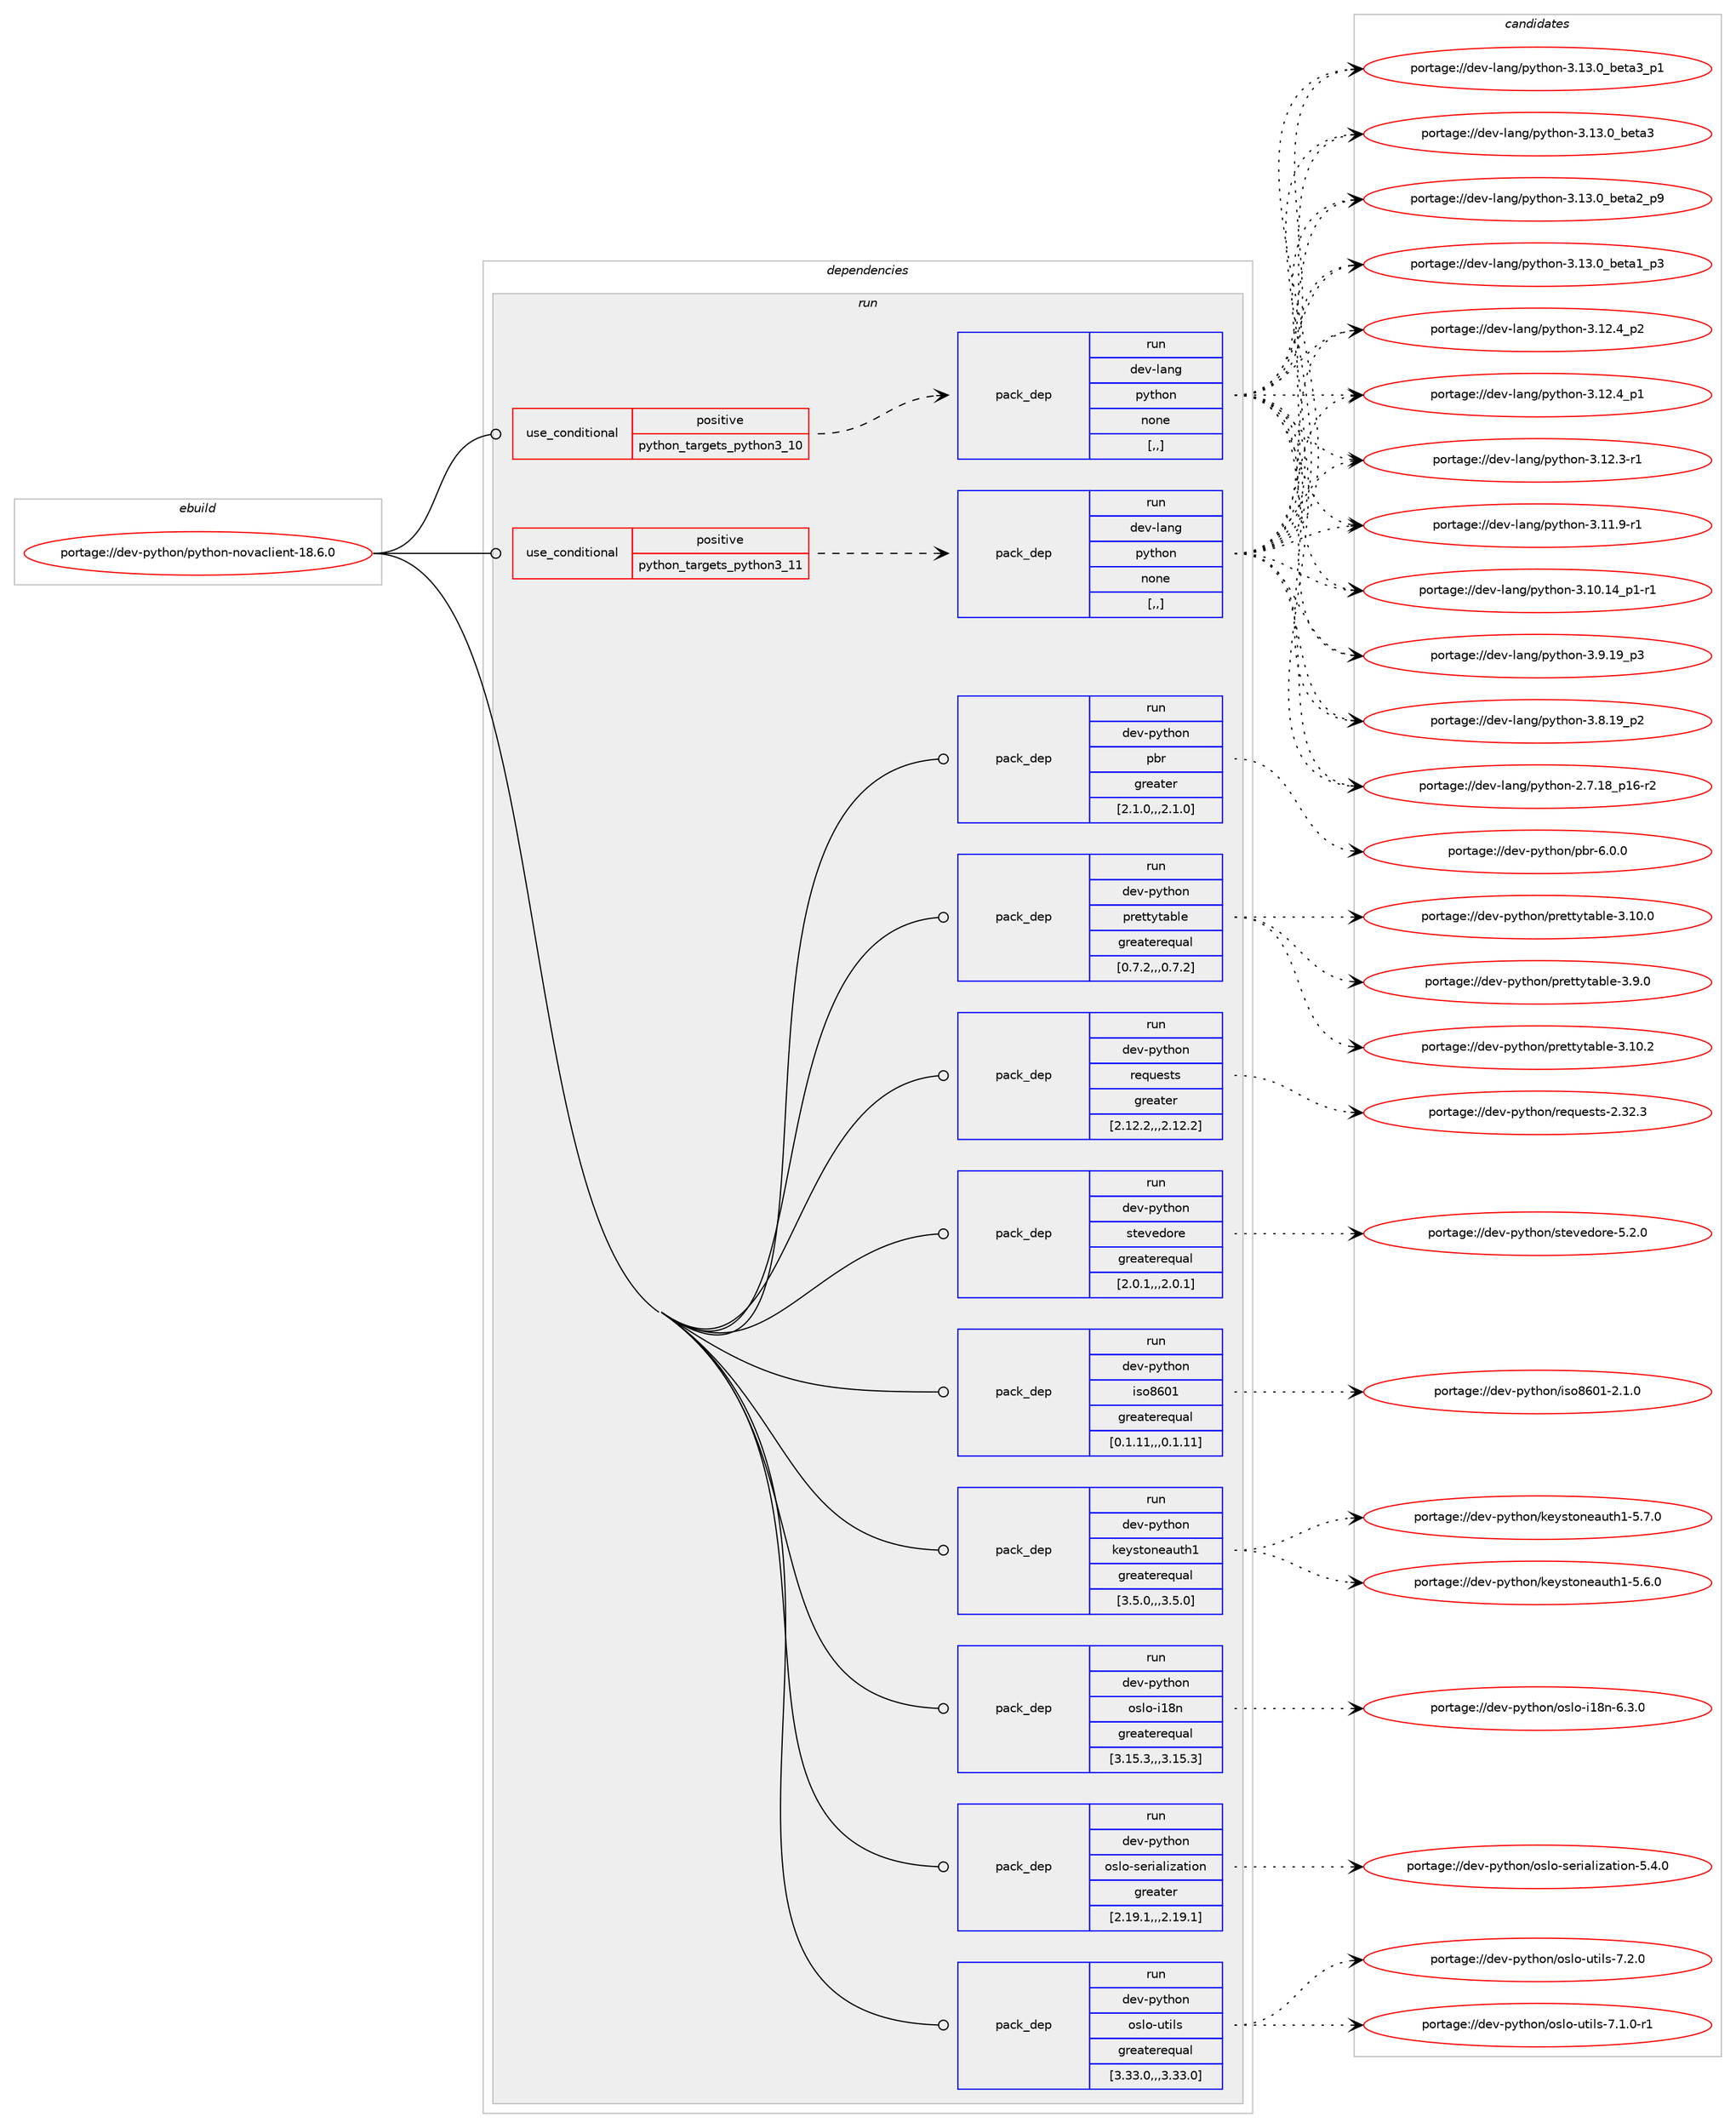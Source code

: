 digraph prolog {

# *************
# Graph options
# *************

newrank=true;
concentrate=true;
compound=true;
graph [rankdir=LR,fontname=Helvetica,fontsize=10,ranksep=1.5];#, ranksep=2.5, nodesep=0.2];
edge  [arrowhead=vee];
node  [fontname=Helvetica,fontsize=10];

# **********
# The ebuild
# **********

subgraph cluster_leftcol {
color=gray;
rank=same;
label=<<i>ebuild</i>>;
id [label="portage://dev-python/python-novaclient-18.6.0", color=red, width=4, href="../dev-python/python-novaclient-18.6.0.svg"];
}

# ****************
# The dependencies
# ****************

subgraph cluster_midcol {
color=gray;
label=<<i>dependencies</i>>;
subgraph cluster_compile {
fillcolor="#eeeeee";
style=filled;
label=<<i>compile</i>>;
}
subgraph cluster_compileandrun {
fillcolor="#eeeeee";
style=filled;
label=<<i>compile and run</i>>;
}
subgraph cluster_run {
fillcolor="#eeeeee";
style=filled;
label=<<i>run</i>>;
subgraph cond37992 {
dependency159207 [label=<<TABLE BORDER="0" CELLBORDER="1" CELLSPACING="0" CELLPADDING="4"><TR><TD ROWSPAN="3" CELLPADDING="10">use_conditional</TD></TR><TR><TD>positive</TD></TR><TR><TD>python_targets_python3_10</TD></TR></TABLE>>, shape=none, color=red];
subgraph pack119957 {
dependency159208 [label=<<TABLE BORDER="0" CELLBORDER="1" CELLSPACING="0" CELLPADDING="4" WIDTH="220"><TR><TD ROWSPAN="6" CELLPADDING="30">pack_dep</TD></TR><TR><TD WIDTH="110">run</TD></TR><TR><TD>dev-lang</TD></TR><TR><TD>python</TD></TR><TR><TD>none</TD></TR><TR><TD>[,,]</TD></TR></TABLE>>, shape=none, color=blue];
}
dependency159207:e -> dependency159208:w [weight=20,style="dashed",arrowhead="vee"];
}
id:e -> dependency159207:w [weight=20,style="solid",arrowhead="odot"];
subgraph cond37993 {
dependency159209 [label=<<TABLE BORDER="0" CELLBORDER="1" CELLSPACING="0" CELLPADDING="4"><TR><TD ROWSPAN="3" CELLPADDING="10">use_conditional</TD></TR><TR><TD>positive</TD></TR><TR><TD>python_targets_python3_11</TD></TR></TABLE>>, shape=none, color=red];
subgraph pack119958 {
dependency159210 [label=<<TABLE BORDER="0" CELLBORDER="1" CELLSPACING="0" CELLPADDING="4" WIDTH="220"><TR><TD ROWSPAN="6" CELLPADDING="30">pack_dep</TD></TR><TR><TD WIDTH="110">run</TD></TR><TR><TD>dev-lang</TD></TR><TR><TD>python</TD></TR><TR><TD>none</TD></TR><TR><TD>[,,]</TD></TR></TABLE>>, shape=none, color=blue];
}
dependency159209:e -> dependency159210:w [weight=20,style="dashed",arrowhead="vee"];
}
id:e -> dependency159209:w [weight=20,style="solid",arrowhead="odot"];
subgraph pack119959 {
dependency159211 [label=<<TABLE BORDER="0" CELLBORDER="1" CELLSPACING="0" CELLPADDING="4" WIDTH="220"><TR><TD ROWSPAN="6" CELLPADDING="30">pack_dep</TD></TR><TR><TD WIDTH="110">run</TD></TR><TR><TD>dev-python</TD></TR><TR><TD>iso8601</TD></TR><TR><TD>greaterequal</TD></TR><TR><TD>[0.1.11,,,0.1.11]</TD></TR></TABLE>>, shape=none, color=blue];
}
id:e -> dependency159211:w [weight=20,style="solid",arrowhead="odot"];
subgraph pack119960 {
dependency159212 [label=<<TABLE BORDER="0" CELLBORDER="1" CELLSPACING="0" CELLPADDING="4" WIDTH="220"><TR><TD ROWSPAN="6" CELLPADDING="30">pack_dep</TD></TR><TR><TD WIDTH="110">run</TD></TR><TR><TD>dev-python</TD></TR><TR><TD>keystoneauth1</TD></TR><TR><TD>greaterequal</TD></TR><TR><TD>[3.5.0,,,3.5.0]</TD></TR></TABLE>>, shape=none, color=blue];
}
id:e -> dependency159212:w [weight=20,style="solid",arrowhead="odot"];
subgraph pack119961 {
dependency159213 [label=<<TABLE BORDER="0" CELLBORDER="1" CELLSPACING="0" CELLPADDING="4" WIDTH="220"><TR><TD ROWSPAN="6" CELLPADDING="30">pack_dep</TD></TR><TR><TD WIDTH="110">run</TD></TR><TR><TD>dev-python</TD></TR><TR><TD>oslo-i18n</TD></TR><TR><TD>greaterequal</TD></TR><TR><TD>[3.15.3,,,3.15.3]</TD></TR></TABLE>>, shape=none, color=blue];
}
id:e -> dependency159213:w [weight=20,style="solid",arrowhead="odot"];
subgraph pack119962 {
dependency159214 [label=<<TABLE BORDER="0" CELLBORDER="1" CELLSPACING="0" CELLPADDING="4" WIDTH="220"><TR><TD ROWSPAN="6" CELLPADDING="30">pack_dep</TD></TR><TR><TD WIDTH="110">run</TD></TR><TR><TD>dev-python</TD></TR><TR><TD>oslo-serialization</TD></TR><TR><TD>greater</TD></TR><TR><TD>[2.19.1,,,2.19.1]</TD></TR></TABLE>>, shape=none, color=blue];
}
id:e -> dependency159214:w [weight=20,style="solid",arrowhead="odot"];
subgraph pack119963 {
dependency159215 [label=<<TABLE BORDER="0" CELLBORDER="1" CELLSPACING="0" CELLPADDING="4" WIDTH="220"><TR><TD ROWSPAN="6" CELLPADDING="30">pack_dep</TD></TR><TR><TD WIDTH="110">run</TD></TR><TR><TD>dev-python</TD></TR><TR><TD>oslo-utils</TD></TR><TR><TD>greaterequal</TD></TR><TR><TD>[3.33.0,,,3.33.0]</TD></TR></TABLE>>, shape=none, color=blue];
}
id:e -> dependency159215:w [weight=20,style="solid",arrowhead="odot"];
subgraph pack119964 {
dependency159216 [label=<<TABLE BORDER="0" CELLBORDER="1" CELLSPACING="0" CELLPADDING="4" WIDTH="220"><TR><TD ROWSPAN="6" CELLPADDING="30">pack_dep</TD></TR><TR><TD WIDTH="110">run</TD></TR><TR><TD>dev-python</TD></TR><TR><TD>pbr</TD></TR><TR><TD>greater</TD></TR><TR><TD>[2.1.0,,,2.1.0]</TD></TR></TABLE>>, shape=none, color=blue];
}
id:e -> dependency159216:w [weight=20,style="solid",arrowhead="odot"];
subgraph pack119965 {
dependency159217 [label=<<TABLE BORDER="0" CELLBORDER="1" CELLSPACING="0" CELLPADDING="4" WIDTH="220"><TR><TD ROWSPAN="6" CELLPADDING="30">pack_dep</TD></TR><TR><TD WIDTH="110">run</TD></TR><TR><TD>dev-python</TD></TR><TR><TD>prettytable</TD></TR><TR><TD>greaterequal</TD></TR><TR><TD>[0.7.2,,,0.7.2]</TD></TR></TABLE>>, shape=none, color=blue];
}
id:e -> dependency159217:w [weight=20,style="solid",arrowhead="odot"];
subgraph pack119966 {
dependency159218 [label=<<TABLE BORDER="0" CELLBORDER="1" CELLSPACING="0" CELLPADDING="4" WIDTH="220"><TR><TD ROWSPAN="6" CELLPADDING="30">pack_dep</TD></TR><TR><TD WIDTH="110">run</TD></TR><TR><TD>dev-python</TD></TR><TR><TD>requests</TD></TR><TR><TD>greater</TD></TR><TR><TD>[2.12.2,,,2.12.2]</TD></TR></TABLE>>, shape=none, color=blue];
}
id:e -> dependency159218:w [weight=20,style="solid",arrowhead="odot"];
subgraph pack119967 {
dependency159219 [label=<<TABLE BORDER="0" CELLBORDER="1" CELLSPACING="0" CELLPADDING="4" WIDTH="220"><TR><TD ROWSPAN="6" CELLPADDING="30">pack_dep</TD></TR><TR><TD WIDTH="110">run</TD></TR><TR><TD>dev-python</TD></TR><TR><TD>stevedore</TD></TR><TR><TD>greaterequal</TD></TR><TR><TD>[2.0.1,,,2.0.1]</TD></TR></TABLE>>, shape=none, color=blue];
}
id:e -> dependency159219:w [weight=20,style="solid",arrowhead="odot"];
}
}

# **************
# The candidates
# **************

subgraph cluster_choices {
rank=same;
color=gray;
label=<<i>candidates</i>>;

subgraph choice119957 {
color=black;
nodesep=1;
choice10010111845108971101034711212111610411111045514649514648959810111697519511249 [label="portage://dev-lang/python-3.13.0_beta3_p1", color=red, width=4,href="../dev-lang/python-3.13.0_beta3_p1.svg"];
choice1001011184510897110103471121211161041111104551464951464895981011169751 [label="portage://dev-lang/python-3.13.0_beta3", color=red, width=4,href="../dev-lang/python-3.13.0_beta3.svg"];
choice10010111845108971101034711212111610411111045514649514648959810111697509511257 [label="portage://dev-lang/python-3.13.0_beta2_p9", color=red, width=4,href="../dev-lang/python-3.13.0_beta2_p9.svg"];
choice10010111845108971101034711212111610411111045514649514648959810111697499511251 [label="portage://dev-lang/python-3.13.0_beta1_p3", color=red, width=4,href="../dev-lang/python-3.13.0_beta1_p3.svg"];
choice100101118451089711010347112121116104111110455146495046529511250 [label="portage://dev-lang/python-3.12.4_p2", color=red, width=4,href="../dev-lang/python-3.12.4_p2.svg"];
choice100101118451089711010347112121116104111110455146495046529511249 [label="portage://dev-lang/python-3.12.4_p1", color=red, width=4,href="../dev-lang/python-3.12.4_p1.svg"];
choice100101118451089711010347112121116104111110455146495046514511449 [label="portage://dev-lang/python-3.12.3-r1", color=red, width=4,href="../dev-lang/python-3.12.3-r1.svg"];
choice100101118451089711010347112121116104111110455146494946574511449 [label="portage://dev-lang/python-3.11.9-r1", color=red, width=4,href="../dev-lang/python-3.11.9-r1.svg"];
choice100101118451089711010347112121116104111110455146494846495295112494511449 [label="portage://dev-lang/python-3.10.14_p1-r1", color=red, width=4,href="../dev-lang/python-3.10.14_p1-r1.svg"];
choice100101118451089711010347112121116104111110455146574649579511251 [label="portage://dev-lang/python-3.9.19_p3", color=red, width=4,href="../dev-lang/python-3.9.19_p3.svg"];
choice100101118451089711010347112121116104111110455146564649579511250 [label="portage://dev-lang/python-3.8.19_p2", color=red, width=4,href="../dev-lang/python-3.8.19_p2.svg"];
choice100101118451089711010347112121116104111110455046554649569511249544511450 [label="portage://dev-lang/python-2.7.18_p16-r2", color=red, width=4,href="../dev-lang/python-2.7.18_p16-r2.svg"];
dependency159208:e -> choice10010111845108971101034711212111610411111045514649514648959810111697519511249:w [style=dotted,weight="100"];
dependency159208:e -> choice1001011184510897110103471121211161041111104551464951464895981011169751:w [style=dotted,weight="100"];
dependency159208:e -> choice10010111845108971101034711212111610411111045514649514648959810111697509511257:w [style=dotted,weight="100"];
dependency159208:e -> choice10010111845108971101034711212111610411111045514649514648959810111697499511251:w [style=dotted,weight="100"];
dependency159208:e -> choice100101118451089711010347112121116104111110455146495046529511250:w [style=dotted,weight="100"];
dependency159208:e -> choice100101118451089711010347112121116104111110455146495046529511249:w [style=dotted,weight="100"];
dependency159208:e -> choice100101118451089711010347112121116104111110455146495046514511449:w [style=dotted,weight="100"];
dependency159208:e -> choice100101118451089711010347112121116104111110455146494946574511449:w [style=dotted,weight="100"];
dependency159208:e -> choice100101118451089711010347112121116104111110455146494846495295112494511449:w [style=dotted,weight="100"];
dependency159208:e -> choice100101118451089711010347112121116104111110455146574649579511251:w [style=dotted,weight="100"];
dependency159208:e -> choice100101118451089711010347112121116104111110455146564649579511250:w [style=dotted,weight="100"];
dependency159208:e -> choice100101118451089711010347112121116104111110455046554649569511249544511450:w [style=dotted,weight="100"];
}
subgraph choice119958 {
color=black;
nodesep=1;
choice10010111845108971101034711212111610411111045514649514648959810111697519511249 [label="portage://dev-lang/python-3.13.0_beta3_p1", color=red, width=4,href="../dev-lang/python-3.13.0_beta3_p1.svg"];
choice1001011184510897110103471121211161041111104551464951464895981011169751 [label="portage://dev-lang/python-3.13.0_beta3", color=red, width=4,href="../dev-lang/python-3.13.0_beta3.svg"];
choice10010111845108971101034711212111610411111045514649514648959810111697509511257 [label="portage://dev-lang/python-3.13.0_beta2_p9", color=red, width=4,href="../dev-lang/python-3.13.0_beta2_p9.svg"];
choice10010111845108971101034711212111610411111045514649514648959810111697499511251 [label="portage://dev-lang/python-3.13.0_beta1_p3", color=red, width=4,href="../dev-lang/python-3.13.0_beta1_p3.svg"];
choice100101118451089711010347112121116104111110455146495046529511250 [label="portage://dev-lang/python-3.12.4_p2", color=red, width=4,href="../dev-lang/python-3.12.4_p2.svg"];
choice100101118451089711010347112121116104111110455146495046529511249 [label="portage://dev-lang/python-3.12.4_p1", color=red, width=4,href="../dev-lang/python-3.12.4_p1.svg"];
choice100101118451089711010347112121116104111110455146495046514511449 [label="portage://dev-lang/python-3.12.3-r1", color=red, width=4,href="../dev-lang/python-3.12.3-r1.svg"];
choice100101118451089711010347112121116104111110455146494946574511449 [label="portage://dev-lang/python-3.11.9-r1", color=red, width=4,href="../dev-lang/python-3.11.9-r1.svg"];
choice100101118451089711010347112121116104111110455146494846495295112494511449 [label="portage://dev-lang/python-3.10.14_p1-r1", color=red, width=4,href="../dev-lang/python-3.10.14_p1-r1.svg"];
choice100101118451089711010347112121116104111110455146574649579511251 [label="portage://dev-lang/python-3.9.19_p3", color=red, width=4,href="../dev-lang/python-3.9.19_p3.svg"];
choice100101118451089711010347112121116104111110455146564649579511250 [label="portage://dev-lang/python-3.8.19_p2", color=red, width=4,href="../dev-lang/python-3.8.19_p2.svg"];
choice100101118451089711010347112121116104111110455046554649569511249544511450 [label="portage://dev-lang/python-2.7.18_p16-r2", color=red, width=4,href="../dev-lang/python-2.7.18_p16-r2.svg"];
dependency159210:e -> choice10010111845108971101034711212111610411111045514649514648959810111697519511249:w [style=dotted,weight="100"];
dependency159210:e -> choice1001011184510897110103471121211161041111104551464951464895981011169751:w [style=dotted,weight="100"];
dependency159210:e -> choice10010111845108971101034711212111610411111045514649514648959810111697509511257:w [style=dotted,weight="100"];
dependency159210:e -> choice10010111845108971101034711212111610411111045514649514648959810111697499511251:w [style=dotted,weight="100"];
dependency159210:e -> choice100101118451089711010347112121116104111110455146495046529511250:w [style=dotted,weight="100"];
dependency159210:e -> choice100101118451089711010347112121116104111110455146495046529511249:w [style=dotted,weight="100"];
dependency159210:e -> choice100101118451089711010347112121116104111110455146495046514511449:w [style=dotted,weight="100"];
dependency159210:e -> choice100101118451089711010347112121116104111110455146494946574511449:w [style=dotted,weight="100"];
dependency159210:e -> choice100101118451089711010347112121116104111110455146494846495295112494511449:w [style=dotted,weight="100"];
dependency159210:e -> choice100101118451089711010347112121116104111110455146574649579511251:w [style=dotted,weight="100"];
dependency159210:e -> choice100101118451089711010347112121116104111110455146564649579511250:w [style=dotted,weight="100"];
dependency159210:e -> choice100101118451089711010347112121116104111110455046554649569511249544511450:w [style=dotted,weight="100"];
}
subgraph choice119959 {
color=black;
nodesep=1;
choice100101118451121211161041111104710511511156544849455046494648 [label="portage://dev-python/iso8601-2.1.0", color=red, width=4,href="../dev-python/iso8601-2.1.0.svg"];
dependency159211:e -> choice100101118451121211161041111104710511511156544849455046494648:w [style=dotted,weight="100"];
}
subgraph choice119960 {
color=black;
nodesep=1;
choice10010111845112121116104111110471071011211151161111101019711711610449455346554648 [label="portage://dev-python/keystoneauth1-5.7.0", color=red, width=4,href="../dev-python/keystoneauth1-5.7.0.svg"];
choice10010111845112121116104111110471071011211151161111101019711711610449455346544648 [label="portage://dev-python/keystoneauth1-5.6.0", color=red, width=4,href="../dev-python/keystoneauth1-5.6.0.svg"];
dependency159212:e -> choice10010111845112121116104111110471071011211151161111101019711711610449455346554648:w [style=dotted,weight="100"];
dependency159212:e -> choice10010111845112121116104111110471071011211151161111101019711711610449455346544648:w [style=dotted,weight="100"];
}
subgraph choice119961 {
color=black;
nodesep=1;
choice1001011184511212111610411111047111115108111451054956110455446514648 [label="portage://dev-python/oslo-i18n-6.3.0", color=red, width=4,href="../dev-python/oslo-i18n-6.3.0.svg"];
dependency159213:e -> choice1001011184511212111610411111047111115108111451054956110455446514648:w [style=dotted,weight="100"];
}
subgraph choice119962 {
color=black;
nodesep=1;
choice1001011184511212111610411111047111115108111451151011141059710810512297116105111110455346524648 [label="portage://dev-python/oslo-serialization-5.4.0", color=red, width=4,href="../dev-python/oslo-serialization-5.4.0.svg"];
dependency159214:e -> choice1001011184511212111610411111047111115108111451151011141059710810512297116105111110455346524648:w [style=dotted,weight="100"];
}
subgraph choice119963 {
color=black;
nodesep=1;
choice100101118451121211161041111104711111510811145117116105108115455546504648 [label="portage://dev-python/oslo-utils-7.2.0", color=red, width=4,href="../dev-python/oslo-utils-7.2.0.svg"];
choice1001011184511212111610411111047111115108111451171161051081154555464946484511449 [label="portage://dev-python/oslo-utils-7.1.0-r1", color=red, width=4,href="../dev-python/oslo-utils-7.1.0-r1.svg"];
dependency159215:e -> choice100101118451121211161041111104711111510811145117116105108115455546504648:w [style=dotted,weight="100"];
dependency159215:e -> choice1001011184511212111610411111047111115108111451171161051081154555464946484511449:w [style=dotted,weight="100"];
}
subgraph choice119964 {
color=black;
nodesep=1;
choice100101118451121211161041111104711298114455446484648 [label="portage://dev-python/pbr-6.0.0", color=red, width=4,href="../dev-python/pbr-6.0.0.svg"];
dependency159216:e -> choice100101118451121211161041111104711298114455446484648:w [style=dotted,weight="100"];
}
subgraph choice119965 {
color=black;
nodesep=1;
choice1001011184511212111610411111047112114101116116121116979810810145514649484650 [label="portage://dev-python/prettytable-3.10.2", color=red, width=4,href="../dev-python/prettytable-3.10.2.svg"];
choice1001011184511212111610411111047112114101116116121116979810810145514649484648 [label="portage://dev-python/prettytable-3.10.0", color=red, width=4,href="../dev-python/prettytable-3.10.0.svg"];
choice10010111845112121116104111110471121141011161161211169798108101455146574648 [label="portage://dev-python/prettytable-3.9.0", color=red, width=4,href="../dev-python/prettytable-3.9.0.svg"];
dependency159217:e -> choice1001011184511212111610411111047112114101116116121116979810810145514649484650:w [style=dotted,weight="100"];
dependency159217:e -> choice1001011184511212111610411111047112114101116116121116979810810145514649484648:w [style=dotted,weight="100"];
dependency159217:e -> choice10010111845112121116104111110471121141011161161211169798108101455146574648:w [style=dotted,weight="100"];
}
subgraph choice119966 {
color=black;
nodesep=1;
choice100101118451121211161041111104711410111311710111511611545504651504651 [label="portage://dev-python/requests-2.32.3", color=red, width=4,href="../dev-python/requests-2.32.3.svg"];
dependency159218:e -> choice100101118451121211161041111104711410111311710111511611545504651504651:w [style=dotted,weight="100"];
}
subgraph choice119967 {
color=black;
nodesep=1;
choice1001011184511212111610411111047115116101118101100111114101455346504648 [label="portage://dev-python/stevedore-5.2.0", color=red, width=4,href="../dev-python/stevedore-5.2.0.svg"];
dependency159219:e -> choice1001011184511212111610411111047115116101118101100111114101455346504648:w [style=dotted,weight="100"];
}
}

}
